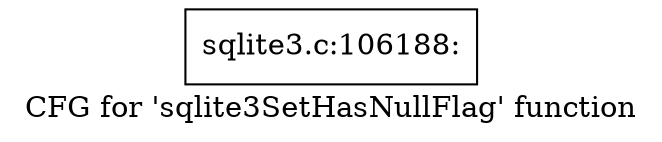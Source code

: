 digraph "CFG for 'sqlite3SetHasNullFlag' function" {
	label="CFG for 'sqlite3SetHasNullFlag' function";

	Node0x55c0f8c85380 [shape=record,label="{sqlite3.c:106188:}"];
}

